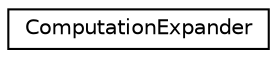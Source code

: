 digraph "Graphical Class Hierarchy"
{
  edge [fontname="Helvetica",fontsize="10",labelfontname="Helvetica",labelfontsize="10"];
  node [fontname="Helvetica",fontsize="10",shape=record];
  rankdir="LR";
  Node0 [label="ComputationExpander",height=0.2,width=0.4,color="black", fillcolor="white", style="filled",URL="$classkaldi_1_1nnet3_1_1ComputationExpander.html"];
}
